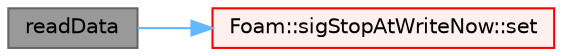 digraph "readData"
{
 // LATEX_PDF_SIZE
  bgcolor="transparent";
  edge [fontname=Helvetica,fontsize=10,labelfontname=Helvetica,labelfontsize=10];
  node [fontname=Helvetica,fontsize=10,shape=box,height=0.2,width=0.4];
  rankdir="LR";
  Node1 [id="Node000001",label="readData",height=0.2,width=0.4,color="gray40", fillcolor="grey60", style="filled", fontcolor="black",tooltip=" "];
  Node1 -> Node2 [id="edge1_Node000001_Node000002",color="steelblue1",style="solid",tooltip=" "];
  Node2 [id="Node000002",label="Foam::sigStopAtWriteNow::set",height=0.2,width=0.4,color="red", fillcolor="#FFF0F0", style="filled",URL="$classFoam_1_1sigStopAtWriteNow.html#a2dafe27b076ccf50e0c971fbbe393374",tooltip=" "];
}
